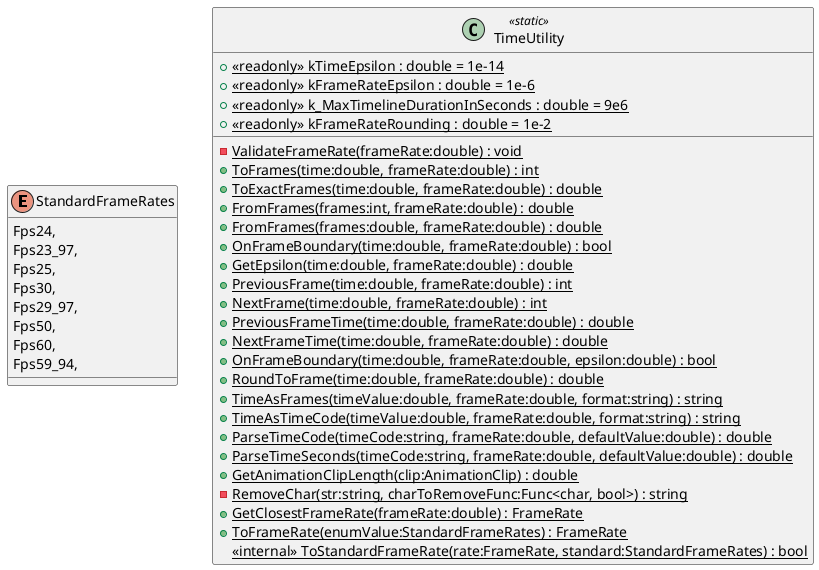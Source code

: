 @startuml
enum StandardFrameRates {
    Fps24,
    Fps23_97,
    Fps25,
    Fps30,
    Fps29_97,
    Fps50,
    Fps60,
    Fps59_94,
}
class TimeUtility <<static>> {
    + {static} <<readonly>> kTimeEpsilon : double = 1e-14
    + {static} <<readonly>> kFrameRateEpsilon : double = 1e-6
    + {static} <<readonly>> k_MaxTimelineDurationInSeconds : double = 9e6
    + {static} <<readonly>> kFrameRateRounding : double = 1e-2
    {static} - ValidateFrameRate(frameRate:double) : void
    + {static} ToFrames(time:double, frameRate:double) : int
    + {static} ToExactFrames(time:double, frameRate:double) : double
    + {static} FromFrames(frames:int, frameRate:double) : double
    + {static} FromFrames(frames:double, frameRate:double) : double
    + {static} OnFrameBoundary(time:double, frameRate:double) : bool
    + {static} GetEpsilon(time:double, frameRate:double) : double
    + {static} PreviousFrame(time:double, frameRate:double) : int
    + {static} NextFrame(time:double, frameRate:double) : int
    + {static} PreviousFrameTime(time:double, frameRate:double) : double
    + {static} NextFrameTime(time:double, frameRate:double) : double
    + {static} OnFrameBoundary(time:double, frameRate:double, epsilon:double) : bool
    + {static} RoundToFrame(time:double, frameRate:double) : double
    + {static} TimeAsFrames(timeValue:double, frameRate:double, format:string) : string
    + {static} TimeAsTimeCode(timeValue:double, frameRate:double, format:string) : string
    + {static} ParseTimeCode(timeCode:string, frameRate:double, defaultValue:double) : double
    + {static} ParseTimeSeconds(timeCode:string, frameRate:double, defaultValue:double) : double
    + {static} GetAnimationClipLength(clip:AnimationClip) : double
    {static} - RemoveChar(str:string, charToRemoveFunc:Func<char, bool>) : string
    + {static} GetClosestFrameRate(frameRate:double) : FrameRate
    + {static} ToFrameRate(enumValue:StandardFrameRates) : FrameRate
    <<internal>> {static} ToStandardFrameRate(rate:FrameRate, standard:StandardFrameRates) : bool
}
@enduml
